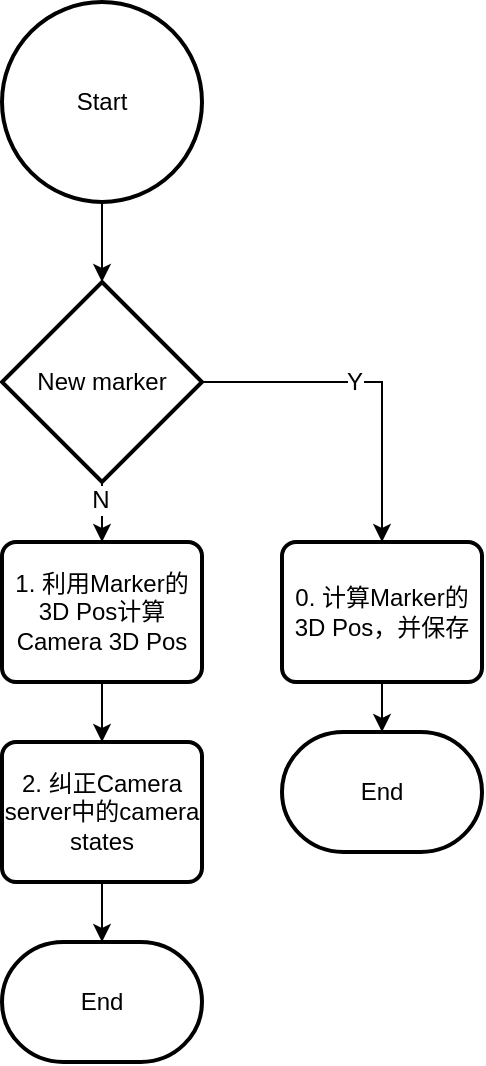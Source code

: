 <mxfile version="10.4.9" type="github"><diagram id="FciiEz3-FUWoZQJFEly8" name="Page-1"><mxGraphModel dx="758" dy="414" grid="1" gridSize="10" guides="1" tooltips="1" connect="1" arrows="1" fold="1" page="1" pageScale="1" pageWidth="827" pageHeight="1169" math="0" shadow="0"><root><mxCell id="0"/><mxCell id="1" parent="0"/><mxCell id="gA_MAJ_T10HByLL0X9pm-20" value="" style="edgeStyle=orthogonalEdgeStyle;rounded=0;orthogonalLoop=1;jettySize=auto;html=1;" edge="1" parent="1" source="gA_MAJ_T10HByLL0X9pm-1" target="gA_MAJ_T10HByLL0X9pm-6"><mxGeometry relative="1" as="geometry"><mxPoint x="250" y="500" as="targetPoint"/></mxGeometry></mxCell><mxCell id="gA_MAJ_T10HByLL0X9pm-1" value="1. 利用Marker的3D Pos计算Camera 3D Pos" style="rounded=1;whiteSpace=wrap;html=1;absoluteArcSize=1;arcSize=14;strokeWidth=2;" vertex="1" parent="1"><mxGeometry x="200" y="350" width="100" height="70" as="geometry"/></mxCell><mxCell id="gA_MAJ_T10HByLL0X9pm-14" value="" style="edgeStyle=orthogonalEdgeStyle;rounded=0;orthogonalLoop=1;jettySize=auto;html=1;" edge="1" parent="1" source="gA_MAJ_T10HByLL0X9pm-6" target="gA_MAJ_T10HByLL0X9pm-13"><mxGeometry relative="1" as="geometry"/></mxCell><mxCell id="gA_MAJ_T10HByLL0X9pm-6" value="2. 纠正Camera server中的camera states" style="rounded=1;whiteSpace=wrap;html=1;absoluteArcSize=1;arcSize=14;strokeWidth=2;" vertex="1" parent="1"><mxGeometry x="200" y="450" width="100" height="70" as="geometry"/></mxCell><mxCell id="gA_MAJ_T10HByLL0X9pm-3" value="" style="edgeStyle=orthogonalEdgeStyle;rounded=0;orthogonalLoop=1;jettySize=auto;html=1;" edge="1" parent="1" source="gA_MAJ_T10HByLL0X9pm-2" target="gA_MAJ_T10HByLL0X9pm-1"><mxGeometry relative="1" as="geometry"/></mxCell><mxCell id="gA_MAJ_T10HByLL0X9pm-12" value="N" style="text;html=1;resizable=0;points=[];align=center;verticalAlign=middle;labelBackgroundColor=#ffffff;" vertex="1" connectable="0" parent="gA_MAJ_T10HByLL0X9pm-3"><mxGeometry x="0.2" y="1" relative="1" as="geometry"><mxPoint x="-2" y="-1" as="offset"/></mxGeometry></mxCell><mxCell id="gA_MAJ_T10HByLL0X9pm-9" value="" style="edgeStyle=orthogonalEdgeStyle;rounded=0;orthogonalLoop=1;jettySize=auto;html=1;entryX=0.5;entryY=0;entryDx=0;entryDy=0;" edge="1" parent="1" source="gA_MAJ_T10HByLL0X9pm-2" target="gA_MAJ_T10HByLL0X9pm-10"><mxGeometry relative="1" as="geometry"><mxPoint x="380" y="270" as="targetPoint"/></mxGeometry></mxCell><mxCell id="gA_MAJ_T10HByLL0X9pm-11" value="Y" style="text;html=1;resizable=0;points=[];align=center;verticalAlign=middle;labelBackgroundColor=#ffffff;" vertex="1" connectable="0" parent="gA_MAJ_T10HByLL0X9pm-9"><mxGeometry x="-0.106" relative="1" as="geometry"><mxPoint as="offset"/></mxGeometry></mxCell><mxCell id="gA_MAJ_T10HByLL0X9pm-2" value="New marker" style="strokeWidth=2;html=1;shape=mxgraph.flowchart.decision;whiteSpace=wrap;" vertex="1" parent="1"><mxGeometry x="200" y="220" width="100" height="100" as="geometry"/></mxCell><mxCell id="gA_MAJ_T10HByLL0X9pm-16" value="" style="edgeStyle=orthogonalEdgeStyle;rounded=0;orthogonalLoop=1;jettySize=auto;html=1;" edge="1" parent="1" source="gA_MAJ_T10HByLL0X9pm-10" target="gA_MAJ_T10HByLL0X9pm-15"><mxGeometry relative="1" as="geometry"/></mxCell><mxCell id="gA_MAJ_T10HByLL0X9pm-10" value="0. 计算Marker的3D Pos，并保存" style="rounded=1;whiteSpace=wrap;html=1;absoluteArcSize=1;arcSize=14;strokeWidth=2;" vertex="1" parent="1"><mxGeometry x="340" y="350" width="100" height="70" as="geometry"/></mxCell><mxCell id="gA_MAJ_T10HByLL0X9pm-13" value="End" style="strokeWidth=2;html=1;shape=mxgraph.flowchart.terminator;whiteSpace=wrap;" vertex="1" parent="1"><mxGeometry x="200" y="550" width="100" height="60" as="geometry"/></mxCell><mxCell id="gA_MAJ_T10HByLL0X9pm-15" value="End" style="strokeWidth=2;html=1;shape=mxgraph.flowchart.terminator;whiteSpace=wrap;" vertex="1" parent="1"><mxGeometry x="340" y="445" width="100" height="60" as="geometry"/></mxCell><mxCell id="gA_MAJ_T10HByLL0X9pm-18" value="" style="edgeStyle=orthogonalEdgeStyle;rounded=0;orthogonalLoop=1;jettySize=auto;html=1;" edge="1" parent="1" source="gA_MAJ_T10HByLL0X9pm-17" target="gA_MAJ_T10HByLL0X9pm-2"><mxGeometry relative="1" as="geometry"/></mxCell><mxCell id="gA_MAJ_T10HByLL0X9pm-17" value="Start" style="strokeWidth=2;html=1;shape=mxgraph.flowchart.start_2;whiteSpace=wrap;" vertex="1" parent="1"><mxGeometry x="200" y="80" width="100" height="100" as="geometry"/></mxCell></root></mxGraphModel></diagram></mxfile>